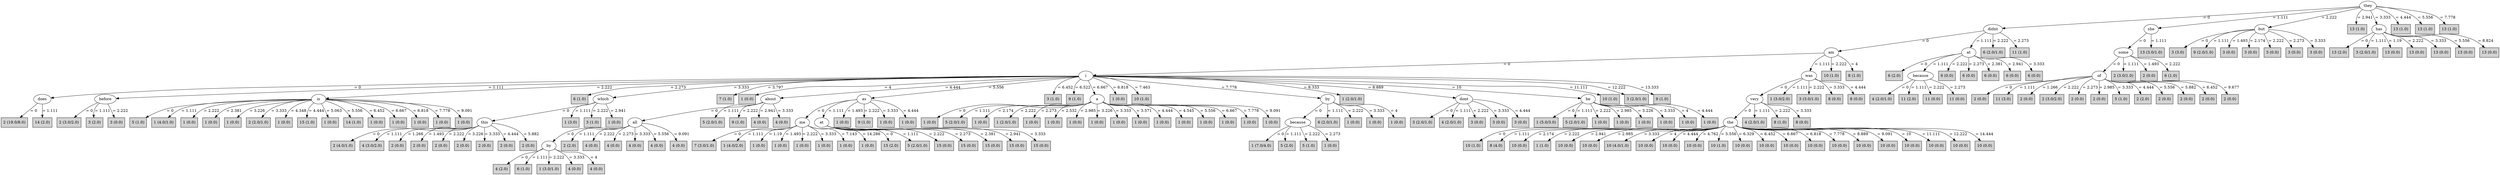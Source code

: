 digraph J48Tree {
N0 [label="they" ]
N0->N1 [label="= 0"]
N1 [label="didnt" ]
N1->N2 [label="= 0"]
N2 [label="am" ]
N2->N3 [label="= 0"]
N3 [label="i" ]
N3->N4 [label="= 0"]
N4 [label="does" ]
N4->N5 [label="= 0"]
N5 [label="2 (19.0/8.0)" shape=box style=filled ]
N4->N6 [label="= 1.111"]
N6 [label="14 (2.0)" shape=box style=filled ]
N3->N7 [label="= 1.111"]
N7 [label="before" ]
N7->N8 [label="= 0"]
N8 [label="2 (3.0/2.0)" shape=box style=filled ]
N7->N9 [label="= 1.111"]
N9 [label="3 (2.0)" shape=box style=filled ]
N7->N10 [label="= 2.222"]
N10 [label="3 (0.0)" shape=box style=filled ]
N3->N11 [label="= 2.222"]
N11 [label="is" ]
N11->N12 [label="= 0"]
N12 [label="5 (1.0)" shape=box style=filled ]
N11->N13 [label="= 1.111"]
N13 [label="1 (4.0/1.0)" shape=box style=filled ]
N11->N14 [label="= 2.222"]
N14 [label="1 (0.0)" shape=box style=filled ]
N11->N15 [label="= 2.381"]
N15 [label="1 (0.0)" shape=box style=filled ]
N11->N16 [label="= 3.226"]
N16 [label="1 (0.0)" shape=box style=filled ]
N11->N17 [label="= 3.333"]
N17 [label="2 (2.0/1.0)" shape=box style=filled ]
N11->N18 [label="= 4.348"]
N18 [label="1 (0.0)" shape=box style=filled ]
N11->N19 [label="= 4.444"]
N19 [label="15 (1.0)" shape=box style=filled ]
N11->N20 [label="= 5.063"]
N20 [label="1 (0.0)" shape=box style=filled ]
N11->N21 [label="= 5.556"]
N21 [label="14 (1.0)" shape=box style=filled ]
N11->N22 [label="= 6.452"]
N22 [label="1 (0.0)" shape=box style=filled ]
N11->N23 [label="= 6.667"]
N23 [label="1 (0.0)" shape=box style=filled ]
N11->N24 [label="= 6.818"]
N24 [label="1 (0.0)" shape=box style=filled ]
N11->N25 [label="= 7.778"]
N25 [label="1 (0.0)" shape=box style=filled ]
N11->N26 [label="= 9.091"]
N26 [label="1 (0.0)" shape=box style=filled ]
N3->N27 [label="= 2.273"]
N27 [label="6 (1.0)" shape=box style=filled ]
N3->N28 [label="= 3.333"]
N28 [label="which" ]
N28->N29 [label="= 0"]
N29 [label="this" ]
N29->N30 [label="= 0"]
N30 [label="2 (4.0/1.0)" shape=box style=filled ]
N29->N31 [label="= 1.111"]
N31 [label="4 (3.0/2.0)" shape=box style=filled ]
N29->N32 [label="= 1.266"]
N32 [label="2 (0.0)" shape=box style=filled ]
N29->N33 [label="= 1.493"]
N33 [label="2 (0.0)" shape=box style=filled ]
N29->N34 [label="= 2.222"]
N34 [label="2 (0.0)" shape=box style=filled ]
N29->N35 [label="= 3.226"]
N35 [label="2 (0.0)" shape=box style=filled ]
N29->N36 [label="= 3.333"]
N36 [label="2 (0.0)" shape=box style=filled ]
N29->N37 [label="= 4.444"]
N37 [label="2 (0.0)" shape=box style=filled ]
N29->N38 [label="= 5.882"]
N38 [label="2 (0.0)" shape=box style=filled ]
N28->N39 [label="= 1.111"]
N39 [label="1 (3.0)" shape=box style=filled ]
N28->N40 [label="= 2.222"]
N40 [label="3 (1.0)" shape=box style=filled ]
N28->N41 [label="= 2.941"]
N41 [label="1 (0.0)" shape=box style=filled ]
N3->N42 [label="= 3.797"]
N42 [label="7 (1.0)" shape=box style=filled ]
N3->N43 [label="= 4"]
N43 [label="1 (0.0)" shape=box style=filled ]
N3->N44 [label="= 4.444"]
N44 [label="about" ]
N44->N45 [label="= 0"]
N45 [label="all" ]
N45->N46 [label="= 0"]
N46 [label="by" ]
N46->N47 [label="= 0"]
N47 [label="4 (2.0)" shape=box style=filled ]
N46->N48 [label="= 1.111"]
N48 [label="6 (1.0)" shape=box style=filled ]
N46->N49 [label="= 2.222"]
N49 [label="1 (3.0/1.0)" shape=box style=filled ]
N46->N50 [label="= 3.333"]
N50 [label="4 (0.0)" shape=box style=filled ]
N46->N51 [label="= 4"]
N51 [label="4 (0.0)" shape=box style=filled ]
N45->N52 [label="= 1.111"]
N52 [label="2 (2.0)" shape=box style=filled ]
N45->N53 [label="= 2.222"]
N53 [label="4 (0.0)" shape=box style=filled ]
N45->N54 [label="= 2.273"]
N54 [label="4 (0.0)" shape=box style=filled ]
N45->N55 [label="= 3.333"]
N55 [label="4 (0.0)" shape=box style=filled ]
N45->N56 [label="= 5.556"]
N56 [label="4 (0.0)" shape=box style=filled ]
N45->N57 [label="= 9.091"]
N57 [label="4 (0.0)" shape=box style=filled ]
N44->N58 [label="= 1.111"]
N58 [label="5 (2.0/1.0)" shape=box style=filled ]
N44->N59 [label="= 2.222"]
N59 [label="9 (1.0)" shape=box style=filled ]
N44->N60 [label="= 2.941"]
N60 [label="4 (0.0)" shape=box style=filled ]
N44->N61 [label="= 3.333"]
N61 [label="4 (0.0)" shape=box style=filled ]
N3->N62 [label="= 5.556"]
N62 [label="as" ]
N62->N63 [label="= 0"]
N63 [label="me" ]
N63->N64 [label="= 0"]
N64 [label="7 (3.0/1.0)" shape=box style=filled ]
N63->N65 [label="= 1.111"]
N65 [label="1 (4.0/2.0)" shape=box style=filled ]
N63->N66 [label="= 1.19"]
N66 [label="1 (0.0)" shape=box style=filled ]
N63->N67 [label="= 1.493"]
N67 [label="1 (0.0)" shape=box style=filled ]
N63->N68 [label="= 2.222"]
N68 [label="1 (0.0)" shape=box style=filled ]
N63->N69 [label="= 3.333"]
N69 [label="1 (0.0)" shape=box style=filled ]
N63->N70 [label="= 7.143"]
N70 [label="1 (0.0)" shape=box style=filled ]
N63->N71 [label="= 14.286"]
N71 [label="1 (0.0)" shape=box style=filled ]
N62->N72 [label="= 1.111"]
N72 [label="at" ]
N72->N73 [label="= 0"]
N73 [label="15 (2.0)" shape=box style=filled ]
N72->N74 [label="= 1.111"]
N74 [label="5 (2.0/1.0)" shape=box style=filled ]
N72->N75 [label="= 2.222"]
N75 [label="15 (0.0)" shape=box style=filled ]
N72->N76 [label="= 2.273"]
N76 [label="15 (0.0)" shape=box style=filled ]
N72->N77 [label="= 2.381"]
N77 [label="15 (0.0)" shape=box style=filled ]
N72->N78 [label="= 2.941"]
N78 [label="15 (0.0)" shape=box style=filled ]
N72->N79 [label="= 3.333"]
N79 [label="15 (0.0)" shape=box style=filled ]
N62->N80 [label="= 1.493"]
N80 [label="1 (0.0)" shape=box style=filled ]
N62->N81 [label="= 2.222"]
N81 [label="9 (1.0)" shape=box style=filled ]
N62->N82 [label="= 3.333"]
N82 [label="1 (0.0)" shape=box style=filled ]
N62->N83 [label="= 4.444"]
N83 [label="1 (0.0)" shape=box style=filled ]
N3->N84 [label="= 6.452"]
N84 [label="3 (1.0)" shape=box style=filled ]
N3->N85 [label="= 6.522"]
N85 [label="9 (1.0)" shape=box style=filled ]
N3->N86 [label="= 6.667"]
N86 [label="a" ]
N86->N87 [label="= 0"]
N87 [label="1 (0.0)" shape=box style=filled ]
N86->N88 [label="= 1.111"]
N88 [label="5 (2.0/1.0)" shape=box style=filled ]
N86->N89 [label="= 2.174"]
N89 [label="1 (0.0)" shape=box style=filled ]
N86->N90 [label="= 2.222"]
N90 [label="1 (2.0/1.0)" shape=box style=filled ]
N86->N91 [label="= 2.273"]
N91 [label="1 (0.0)" shape=box style=filled ]
N86->N92 [label="= 2.532"]
N92 [label="1 (0.0)" shape=box style=filled ]
N86->N93 [label="= 2.985"]
N93 [label="1 (0.0)" shape=box style=filled ]
N86->N94 [label="= 3.226"]
N94 [label="1 (0.0)" shape=box style=filled ]
N86->N95 [label="= 3.333"]
N95 [label="1 (0.0)" shape=box style=filled ]
N86->N96 [label="= 3.571"]
N96 [label="1 (0.0)" shape=box style=filled ]
N86->N97 [label="= 4.444"]
N97 [label="1 (0.0)" shape=box style=filled ]
N86->N98 [label="= 4.545"]
N98 [label="1 (0.0)" shape=box style=filled ]
N86->N99 [label="= 5.556"]
N99 [label="1 (0.0)" shape=box style=filled ]
N86->N100 [label="= 6.667"]
N100 [label="1 (0.0)" shape=box style=filled ]
N86->N101 [label="= 7.778"]
N101 [label="1 (0.0)" shape=box style=filled ]
N86->N102 [label="= 9.091"]
N102 [label="1 (0.0)" shape=box style=filled ]
N3->N103 [label="= 6.818"]
N103 [label="1 (0.0)" shape=box style=filled ]
N3->N104 [label="= 7.463"]
N104 [label="10 (1.0)" shape=box style=filled ]
N3->N105 [label="= 7.778"]
N105 [label="by" ]
N105->N106 [label="= 0"]
N106 [label="because" ]
N106->N107 [label="= 0"]
N107 [label="1 (7.0/4.0)" shape=box style=filled ]
N106->N108 [label="= 1.111"]
N108 [label="5 (2.0)" shape=box style=filled ]
N106->N109 [label="= 2.222"]
N109 [label="5 (1.0)" shape=box style=filled ]
N106->N110 [label="= 2.273"]
N110 [label="1 (0.0)" shape=box style=filled ]
N105->N111 [label="= 1.111"]
N111 [label="6 (2.0/1.0)" shape=box style=filled ]
N105->N112 [label="= 2.222"]
N112 [label="1 (0.0)" shape=box style=filled ]
N105->N113 [label="= 3.333"]
N113 [label="1 (0.0)" shape=box style=filled ]
N105->N114 [label="= 4"]
N114 [label="1 (0.0)" shape=box style=filled ]
N3->N115 [label="= 8.333"]
N115 [label="1 (2.0/1.0)" shape=box style=filled ]
N3->N116 [label="= 8.889"]
N116 [label="dont" ]
N116->N117 [label="= 0"]
N117 [label="3 (2.0/1.0)" shape=box style=filled ]
N116->N118 [label="= 1.111"]
N118 [label="4 (2.0/1.0)" shape=box style=filled ]
N116->N119 [label="= 2.222"]
N119 [label="3 (0.0)" shape=box style=filled ]
N116->N120 [label="= 3.333"]
N120 [label="3 (0.0)" shape=box style=filled ]
N116->N121 [label="= 4.444"]
N121 [label="3 (0.0)" shape=box style=filled ]
N3->N122 [label="= 10"]
N122 [label="be" ]
N122->N123 [label="= 0"]
N123 [label="1 (5.0/3.0)" shape=box style=filled ]
N122->N124 [label="= 1.111"]
N124 [label="5 (2.0/1.0)" shape=box style=filled ]
N122->N125 [label="= 2.222"]
N125 [label="1 (0.0)" shape=box style=filled ]
N122->N126 [label="= 2.985"]
N126 [label="1 (0.0)" shape=box style=filled ]
N122->N127 [label="= 3.226"]
N127 [label="1 (0.0)" shape=box style=filled ]
N122->N128 [label="= 3.333"]
N128 [label="1 (0.0)" shape=box style=filled ]
N122->N129 [label="= 4"]
N129 [label="1 (0.0)" shape=box style=filled ]
N122->N130 [label="= 4.444"]
N130 [label="1 (0.0)" shape=box style=filled ]
N3->N131 [label="= 11.111"]
N131 [label="10 (1.0)" shape=box style=filled ]
N3->N132 [label="= 12.222"]
N132 [label="3 (2.0/1.0)" shape=box style=filled ]
N3->N133 [label="= 13.333"]
N133 [label="9 (1.0)" shape=box style=filled ]
N2->N134 [label="= 1.111"]
N134 [label="was" ]
N134->N135 [label="= 0"]
N135 [label="very" ]
N135->N136 [label="= 0"]
N136 [label="the" ]
N136->N137 [label="= 0"]
N137 [label="10 (1.0)" shape=box style=filled ]
N136->N138 [label="= 1.111"]
N138 [label="8 (4.0)" shape=box style=filled ]
N136->N139 [label="= 2.174"]
N139 [label="10 (0.0)" shape=box style=filled ]
N136->N140 [label="= 2.222"]
N140 [label="1 (1.0)" shape=box style=filled ]
N136->N141 [label="= 2.941"]
N141 [label="10 (0.0)" shape=box style=filled ]
N136->N142 [label="= 2.985"]
N142 [label="10 (0.0)" shape=box style=filled ]
N136->N143 [label="= 3.333"]
N143 [label="10 (4.0/1.0)" shape=box style=filled ]
N136->N144 [label="= 4"]
N144 [label="10 (0.0)" shape=box style=filled ]
N136->N145 [label="= 4.444"]
N145 [label="10 (0.0)" shape=box style=filled ]
N136->N146 [label="= 4.762"]
N146 [label="10 (0.0)" shape=box style=filled ]
N136->N147 [label="= 5.556"]
N147 [label="10 (1.0)" shape=box style=filled ]
N136->N148 [label="= 6.329"]
N148 [label="10 (0.0)" shape=box style=filled ]
N136->N149 [label="= 6.452"]
N149 [label="10 (0.0)" shape=box style=filled ]
N136->N150 [label="= 6.667"]
N150 [label="10 (0.0)" shape=box style=filled ]
N136->N151 [label="= 6.818"]
N151 [label="10 (0.0)" shape=box style=filled ]
N136->N152 [label="= 7.778"]
N152 [label="10 (0.0)" shape=box style=filled ]
N136->N153 [label="= 8.889"]
N153 [label="10 (0.0)" shape=box style=filled ]
N136->N154 [label="= 9.091"]
N154 [label="10 (0.0)" shape=box style=filled ]
N136->N155 [label="= 10"]
N155 [label="10 (0.0)" shape=box style=filled ]
N136->N156 [label="= 11.111"]
N156 [label="10 (0.0)" shape=box style=filled ]
N136->N157 [label="= 12.222"]
N157 [label="10 (0.0)" shape=box style=filled ]
N136->N158 [label="= 14.444"]
N158 [label="10 (0.0)" shape=box style=filled ]
N135->N159 [label="= 1.111"]
N159 [label="4 (2.0/1.0)" shape=box style=filled ]
N135->N160 [label="= 2.222"]
N160 [label="8 (1.0)" shape=box style=filled ]
N135->N161 [label="= 3.333"]
N161 [label="8 (0.0)" shape=box style=filled ]
N134->N162 [label="= 1.111"]
N162 [label="1 (3.0/2.0)" shape=box style=filled ]
N134->N163 [label="= 2.222"]
N163 [label="3 (3.0/1.0)" shape=box style=filled ]
N134->N164 [label="= 3.333"]
N164 [label="8 (0.0)" shape=box style=filled ]
N134->N165 [label="= 4.444"]
N165 [label="8 (0.0)" shape=box style=filled ]
N2->N166 [label="= 2.222"]
N166 [label="10 (1.0)" shape=box style=filled ]
N2->N167 [label="= 4"]
N167 [label="8 (1.0)" shape=box style=filled ]
N1->N168 [label="= 1.111"]
N168 [label="at" ]
N168->N169 [label="= 0"]
N169 [label="6 (2.0)" shape=box style=filled ]
N168->N170 [label="= 1.111"]
N170 [label="because" ]
N170->N171 [label="= 0"]
N171 [label="4 (2.0/1.0)" shape=box style=filled ]
N170->N172 [label="= 1.111"]
N172 [label="11 (2.0)" shape=box style=filled ]
N170->N173 [label="= 2.222"]
N173 [label="11 (0.0)" shape=box style=filled ]
N170->N174 [label="= 2.273"]
N174 [label="11 (0.0)" shape=box style=filled ]
N168->N175 [label="= 2.222"]
N175 [label="6 (0.0)" shape=box style=filled ]
N168->N176 [label="= 2.273"]
N176 [label="6 (0.0)" shape=box style=filled ]
N168->N177 [label="= 2.381"]
N177 [label="6 (0.0)" shape=box style=filled ]
N168->N178 [label="= 2.941"]
N178 [label="6 (0.0)" shape=box style=filled ]
N168->N179 [label="= 3.333"]
N179 [label="6 (0.0)" shape=box style=filled ]
N1->N180 [label="= 2.222"]
N180 [label="6 (2.0/1.0)" shape=box style=filled ]
N1->N181 [label="= 2.273"]
N181 [label="11 (1.0)" shape=box style=filled ]
N0->N182 [label="= 1.111"]
N182 [label="she" ]
N182->N183 [label="= 0"]
N183 [label="some" ]
N183->N184 [label="= 0"]
N184 [label="of" ]
N184->N185 [label="= 0"]
N185 [label="2 (0.0)" shape=box style=filled ]
N184->N186 [label="= 1.111"]
N186 [label="11 (3.0)" shape=box style=filled ]
N184->N187 [label="= 1.266"]
N187 [label="2 (0.0)" shape=box style=filled ]
N184->N188 [label="= 2.222"]
N188 [label="2 (3.0/2.0)" shape=box style=filled ]
N184->N189 [label="= 2.273"]
N189 [label="2 (0.0)" shape=box style=filled ]
N184->N190 [label="= 2.985"]
N190 [label="2 (0.0)" shape=box style=filled ]
N184->N191 [label="= 3.333"]
N191 [label="5 (1.0)" shape=box style=filled ]
N184->N192 [label="= 4.444"]
N192 [label="2 (2.0)" shape=box style=filled ]
N184->N193 [label="= 5.556"]
N193 [label="2 (0.0)" shape=box style=filled ]
N184->N194 [label="= 5.882"]
N194 [label="2 (0.0)" shape=box style=filled ]
N184->N195 [label="= 6.452"]
N195 [label="2 (0.0)" shape=box style=filled ]
N184->N196 [label="= 9.677"]
N196 [label="2 (0.0)" shape=box style=filled ]
N183->N197 [label="= 1.111"]
N197 [label="2 (3.0/1.0)" shape=box style=filled ]
N183->N198 [label="= 1.493"]
N198 [label="2 (0.0)" shape=box style=filled ]
N183->N199 [label="= 2.222"]
N199 [label="6 (1.0)" shape=box style=filled ]
N182->N200 [label="= 1.111"]
N200 [label="13 (3.0/1.0)" shape=box style=filled ]
N0->N201 [label="= 2.222"]
N201 [label="but" ]
N201->N202 [label="= 0"]
N202 [label="3 (3.0)" shape=box style=filled ]
N201->N203 [label="= 1.111"]
N203 [label="9 (2.0/1.0)" shape=box style=filled ]
N201->N204 [label="= 1.493"]
N204 [label="3 (0.0)" shape=box style=filled ]
N201->N205 [label="= 2.174"]
N205 [label="3 (0.0)" shape=box style=filled ]
N201->N206 [label="= 2.222"]
N206 [label="3 (0.0)" shape=box style=filled ]
N201->N207 [label="= 2.273"]
N207 [label="3 (0.0)" shape=box style=filled ]
N201->N208 [label="= 3.333"]
N208 [label="3 (0.0)" shape=box style=filled ]
N0->N209 [label="= 2.941"]
N209 [label="13 (1.0)" shape=box style=filled ]
N0->N210 [label="= 3.333"]
N210 [label="has" ]
N210->N211 [label="= 0"]
N211 [label="13 (2.0)" shape=box style=filled ]
N210->N212 [label="= 1.111"]
N212 [label="3 (2.0/1.0)" shape=box style=filled ]
N210->N213 [label="= 1.19"]
N213 [label="13 (0.0)" shape=box style=filled ]
N210->N214 [label="= 2.222"]
N214 [label="13 (0.0)" shape=box style=filled ]
N210->N215 [label="= 3.333"]
N215 [label="13 (0.0)" shape=box style=filled ]
N210->N216 [label="= 5.556"]
N216 [label="13 (0.0)" shape=box style=filled ]
N210->N217 [label="= 8.824"]
N217 [label="13 (0.0)" shape=box style=filled ]
N0->N218 [label="= 4.444"]
N218 [label="13 (1.0)" shape=box style=filled ]
N0->N219 [label="= 5.556"]
N219 [label="13 (1.0)" shape=box style=filled ]
N0->N220 [label="= 7.778"]
N220 [label="13 (1.0)" shape=box style=filled ]
}
